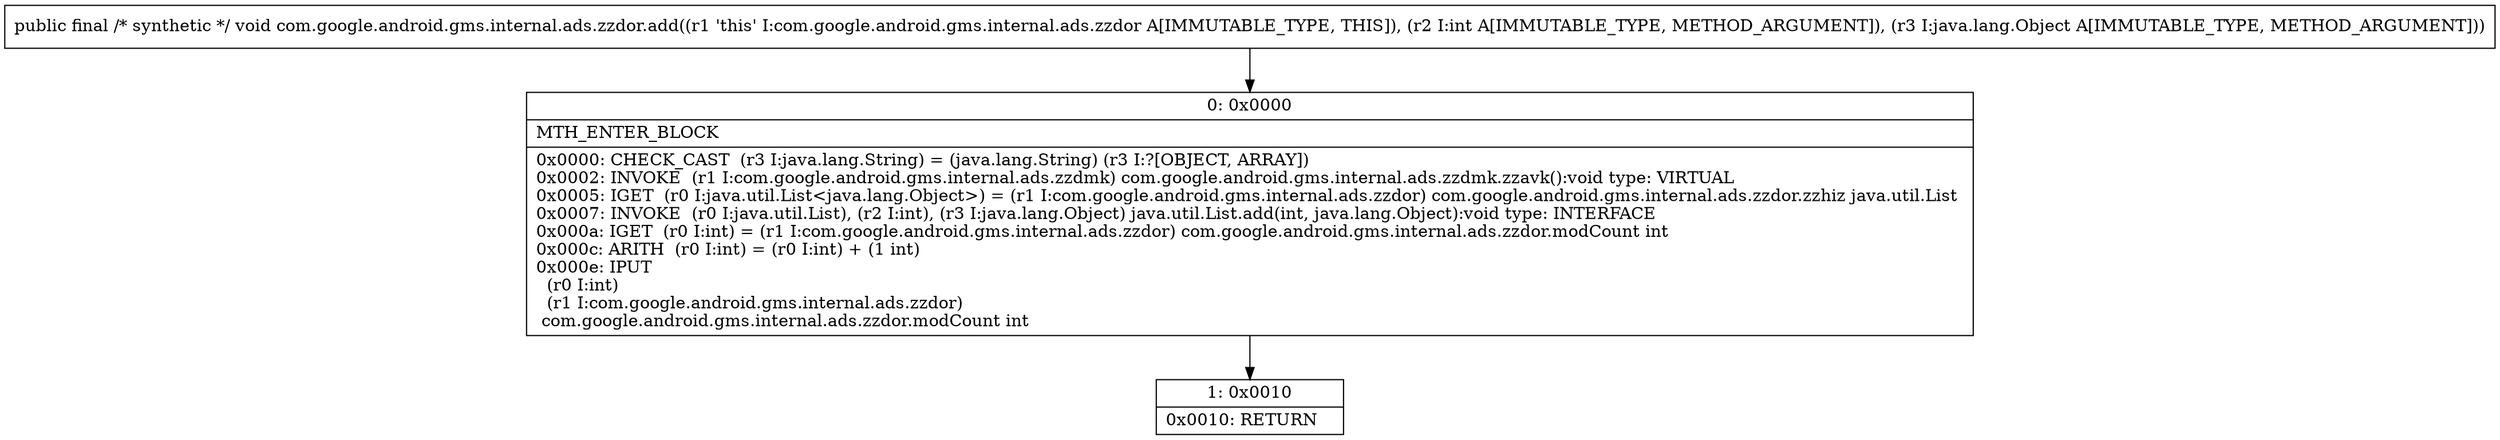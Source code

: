digraph "CFG forcom.google.android.gms.internal.ads.zzdor.add(ILjava\/lang\/Object;)V" {
Node_0 [shape=record,label="{0\:\ 0x0000|MTH_ENTER_BLOCK\l|0x0000: CHECK_CAST  (r3 I:java.lang.String) = (java.lang.String) (r3 I:?[OBJECT, ARRAY]) \l0x0002: INVOKE  (r1 I:com.google.android.gms.internal.ads.zzdmk) com.google.android.gms.internal.ads.zzdmk.zzavk():void type: VIRTUAL \l0x0005: IGET  (r0 I:java.util.List\<java.lang.Object\>) = (r1 I:com.google.android.gms.internal.ads.zzdor) com.google.android.gms.internal.ads.zzdor.zzhiz java.util.List \l0x0007: INVOKE  (r0 I:java.util.List), (r2 I:int), (r3 I:java.lang.Object) java.util.List.add(int, java.lang.Object):void type: INTERFACE \l0x000a: IGET  (r0 I:int) = (r1 I:com.google.android.gms.internal.ads.zzdor) com.google.android.gms.internal.ads.zzdor.modCount int \l0x000c: ARITH  (r0 I:int) = (r0 I:int) + (1 int) \l0x000e: IPUT  \l  (r0 I:int)\l  (r1 I:com.google.android.gms.internal.ads.zzdor)\l com.google.android.gms.internal.ads.zzdor.modCount int \l}"];
Node_1 [shape=record,label="{1\:\ 0x0010|0x0010: RETURN   \l}"];
MethodNode[shape=record,label="{public final \/* synthetic *\/ void com.google.android.gms.internal.ads.zzdor.add((r1 'this' I:com.google.android.gms.internal.ads.zzdor A[IMMUTABLE_TYPE, THIS]), (r2 I:int A[IMMUTABLE_TYPE, METHOD_ARGUMENT]), (r3 I:java.lang.Object A[IMMUTABLE_TYPE, METHOD_ARGUMENT])) }"];
MethodNode -> Node_0;
Node_0 -> Node_1;
}

